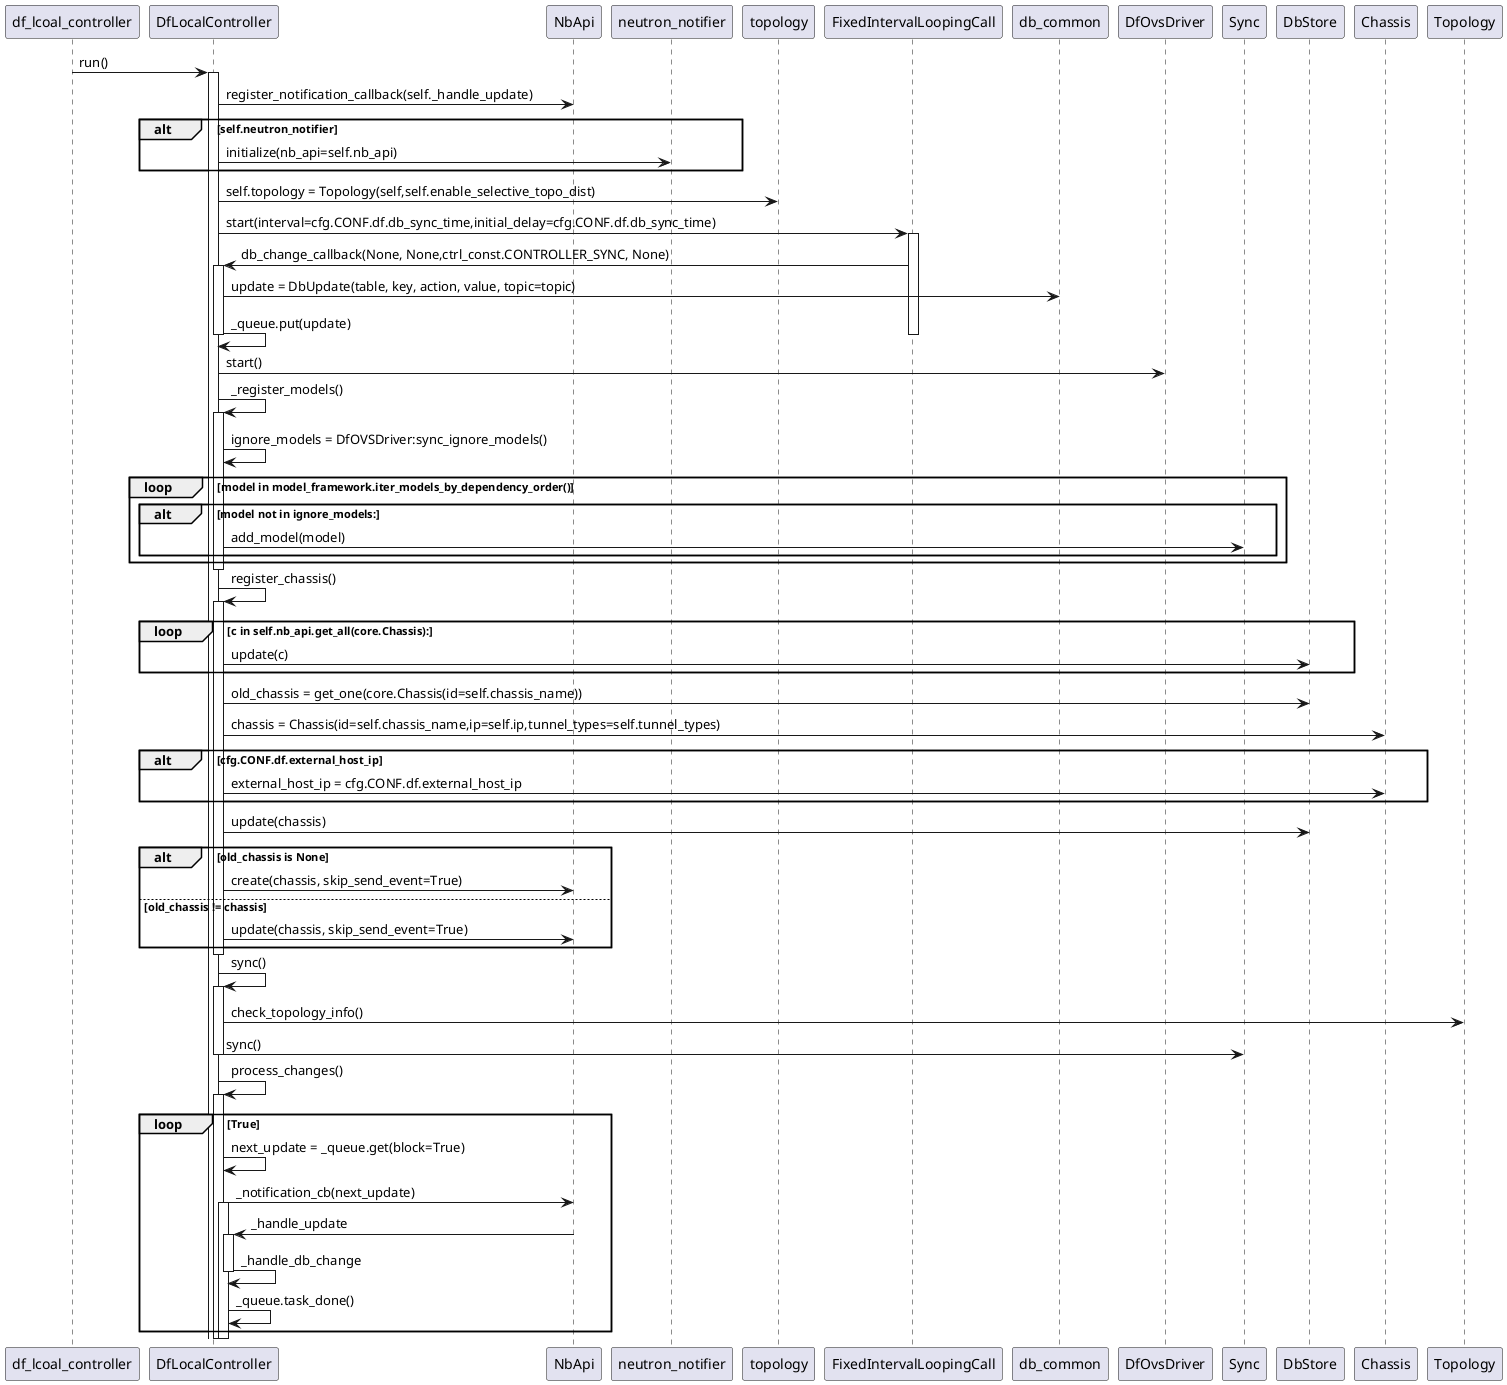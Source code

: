 @startuml run controller
df_lcoal_controller->DfLocalController:run()
activate DfLocalController
DfLocalController->NbApi:register_notification_callback(self._handle_update)
alt self.neutron_notifier
    DfLocalController->neutron_notifier:initialize(nb_api=self.nb_api)
end
DfLocalController->topology:self.topology = Topology(self,self.enable_selective_topo_dist)
DfLocalController->FixedIntervalLoopingCall:start(interval=cfg.CONF.df.db_sync_time,initial_delay=cfg.CONF.df.db_sync_time)
activate FixedIntervalLoopingCall
FixedIntervalLoopingCall->DfLocalController:db_change_callback(None, None,ctrl_const.CONTROLLER_SYNC, None)
activate DfLocalController
DfLocalController->db_common:update = DbUpdate(table, key, action, value, topic=topic)
DfLocalController->DfLocalController:_queue.put(update)
deactivate
deactivate

DfLocalController->DfOvsDriver:start()
DfLocalController->DfLocalController:_register_models()
activate DfLocalController
DfLocalController->DfLocalController:ignore_models = DfOVSDriver:sync_ignore_models()
loop model in model_framework.iter_models_by_dependency_order()
    ' # FIXME (dimak) generalize sync to support non-northbound models
    alt model not in ignore_models:
        DfLocalController->Sync:add_model(model)
    end
end
deactivate

DfLocalController->DfLocalController:register_chassis()
activate DfLocalController
'  # Get all chassis from nb db to db store.
loop c in self.nb_api.get_all(core.Chassis):
    DfLocalController->DbStore:update(c)
end
DfLocalController->DbStore:old_chassis = get_one(core.Chassis(id=self.chassis_name))

DfLocalController->Chassis:chassis = Chassis(id=self.chassis_name,ip=self.ip,tunnel_types=self.tunnel_types)
alt cfg.CONF.df.external_host_ip
    DfLocalController->Chassis:external_host_ip = cfg.CONF.df.external_host_ip
end
DfLocalController->DbStore:update(chassis)

' # REVISIT (dimak) Remove skip_send_event once there is no bind conflict
' # between publisher service and the controoler, see bug #1651643
alt old_chassis is None
    DfLocalController->NbApi:create(chassis, skip_send_event=True)
else old_chassis != chassis
    DfLocalController->NbApi:update(chassis, skip_send_event=True)
end
deactivate

DfLocalController->DfLocalController:sync()
activate DfLocalController
DfLocalController->Topology:check_topology_info()
DfLocalController->Sync:sync()
deactivate

DfLocalController->DfLocalController:process_changes()
activate DfLocalController
loop True
    DfLocalController->DfLocalController:next_update = _queue.get(block=True)
    DfLocalController->NbApi:_notification_cb(next_update)
    activate DfLocalController
    NbApi->DfLocalController:_handle_update
    activate DfLocalController
    DfLocalController->DfLocalController:_handle_db_change
    deactivate
    deactivate
    DfLocalController->DfLocalController:_queue.task_done()
end
deactivate
deactivate
@enduml